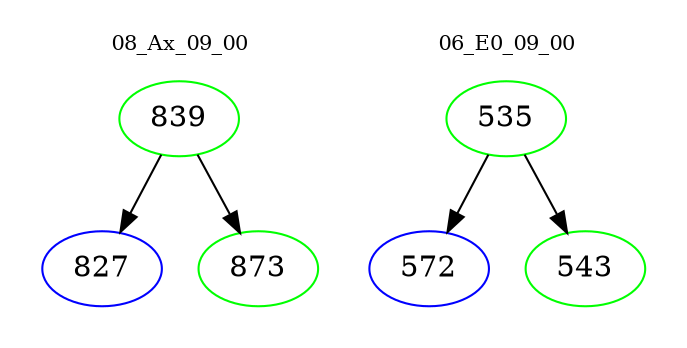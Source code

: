 digraph{
subgraph cluster_0 {
color = white
label = "08_Ax_09_00";
fontsize=10;
T0_839 [label="839", color="green"]
T0_839 -> T0_827 [color="black"]
T0_827 [label="827", color="blue"]
T0_839 -> T0_873 [color="black"]
T0_873 [label="873", color="green"]
}
subgraph cluster_1 {
color = white
label = "06_E0_09_00";
fontsize=10;
T1_535 [label="535", color="green"]
T1_535 -> T1_572 [color="black"]
T1_572 [label="572", color="blue"]
T1_535 -> T1_543 [color="black"]
T1_543 [label="543", color="green"]
}
}
